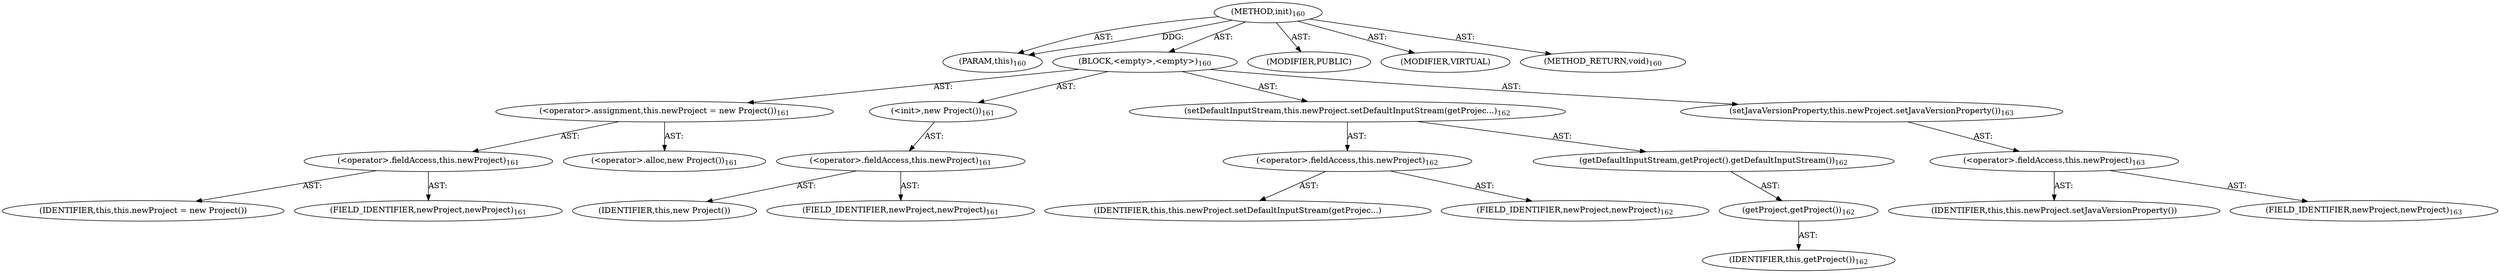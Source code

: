 digraph "init" {  
"111669149698" [label = <(METHOD,init)<SUB>160</SUB>> ]
"115964116992" [label = <(PARAM,this)<SUB>160</SUB>> ]
"25769803778" [label = <(BLOCK,&lt;empty&gt;,&lt;empty&gt;)<SUB>160</SUB>> ]
"30064771077" [label = <(&lt;operator&gt;.assignment,this.newProject = new Project())<SUB>161</SUB>> ]
"30064771078" [label = <(&lt;operator&gt;.fieldAccess,this.newProject)<SUB>161</SUB>> ]
"68719476790" [label = <(IDENTIFIER,this,this.newProject = new Project())> ]
"55834574850" [label = <(FIELD_IDENTIFIER,newProject,newProject)<SUB>161</SUB>> ]
"30064771079" [label = <(&lt;operator&gt;.alloc,new Project())<SUB>161</SUB>> ]
"30064771080" [label = <(&lt;init&gt;,new Project())<SUB>161</SUB>> ]
"30064771081" [label = <(&lt;operator&gt;.fieldAccess,this.newProject)<SUB>161</SUB>> ]
"68719476791" [label = <(IDENTIFIER,this,new Project())> ]
"55834574851" [label = <(FIELD_IDENTIFIER,newProject,newProject)<SUB>161</SUB>> ]
"30064771082" [label = <(setDefaultInputStream,this.newProject.setDefaultInputStream(getProjec...)<SUB>162</SUB>> ]
"30064771083" [label = <(&lt;operator&gt;.fieldAccess,this.newProject)<SUB>162</SUB>> ]
"68719476792" [label = <(IDENTIFIER,this,this.newProject.setDefaultInputStream(getProjec...)> ]
"55834574852" [label = <(FIELD_IDENTIFIER,newProject,newProject)<SUB>162</SUB>> ]
"30064771084" [label = <(getDefaultInputStream,getProject().getDefaultInputStream())<SUB>162</SUB>> ]
"30064771085" [label = <(getProject,getProject())<SUB>162</SUB>> ]
"68719476736" [label = <(IDENTIFIER,this,getProject())<SUB>162</SUB>> ]
"30064771086" [label = <(setJavaVersionProperty,this.newProject.setJavaVersionProperty())<SUB>163</SUB>> ]
"30064771087" [label = <(&lt;operator&gt;.fieldAccess,this.newProject)<SUB>163</SUB>> ]
"68719476793" [label = <(IDENTIFIER,this,this.newProject.setJavaVersionProperty())> ]
"55834574853" [label = <(FIELD_IDENTIFIER,newProject,newProject)<SUB>163</SUB>> ]
"133143986191" [label = <(MODIFIER,PUBLIC)> ]
"133143986192" [label = <(MODIFIER,VIRTUAL)> ]
"128849018882" [label = <(METHOD_RETURN,void)<SUB>160</SUB>> ]
  "111669149698" -> "115964116992"  [ label = "AST: "] 
  "111669149698" -> "25769803778"  [ label = "AST: "] 
  "111669149698" -> "133143986191"  [ label = "AST: "] 
  "111669149698" -> "133143986192"  [ label = "AST: "] 
  "111669149698" -> "128849018882"  [ label = "AST: "] 
  "25769803778" -> "30064771077"  [ label = "AST: "] 
  "25769803778" -> "30064771080"  [ label = "AST: "] 
  "25769803778" -> "30064771082"  [ label = "AST: "] 
  "25769803778" -> "30064771086"  [ label = "AST: "] 
  "30064771077" -> "30064771078"  [ label = "AST: "] 
  "30064771077" -> "30064771079"  [ label = "AST: "] 
  "30064771078" -> "68719476790"  [ label = "AST: "] 
  "30064771078" -> "55834574850"  [ label = "AST: "] 
  "30064771080" -> "30064771081"  [ label = "AST: "] 
  "30064771081" -> "68719476791"  [ label = "AST: "] 
  "30064771081" -> "55834574851"  [ label = "AST: "] 
  "30064771082" -> "30064771083"  [ label = "AST: "] 
  "30064771082" -> "30064771084"  [ label = "AST: "] 
  "30064771083" -> "68719476792"  [ label = "AST: "] 
  "30064771083" -> "55834574852"  [ label = "AST: "] 
  "30064771084" -> "30064771085"  [ label = "AST: "] 
  "30064771085" -> "68719476736"  [ label = "AST: "] 
  "30064771086" -> "30064771087"  [ label = "AST: "] 
  "30064771087" -> "68719476793"  [ label = "AST: "] 
  "30064771087" -> "55834574853"  [ label = "AST: "] 
  "111669149698" -> "115964116992"  [ label = "DDG: "] 
}
